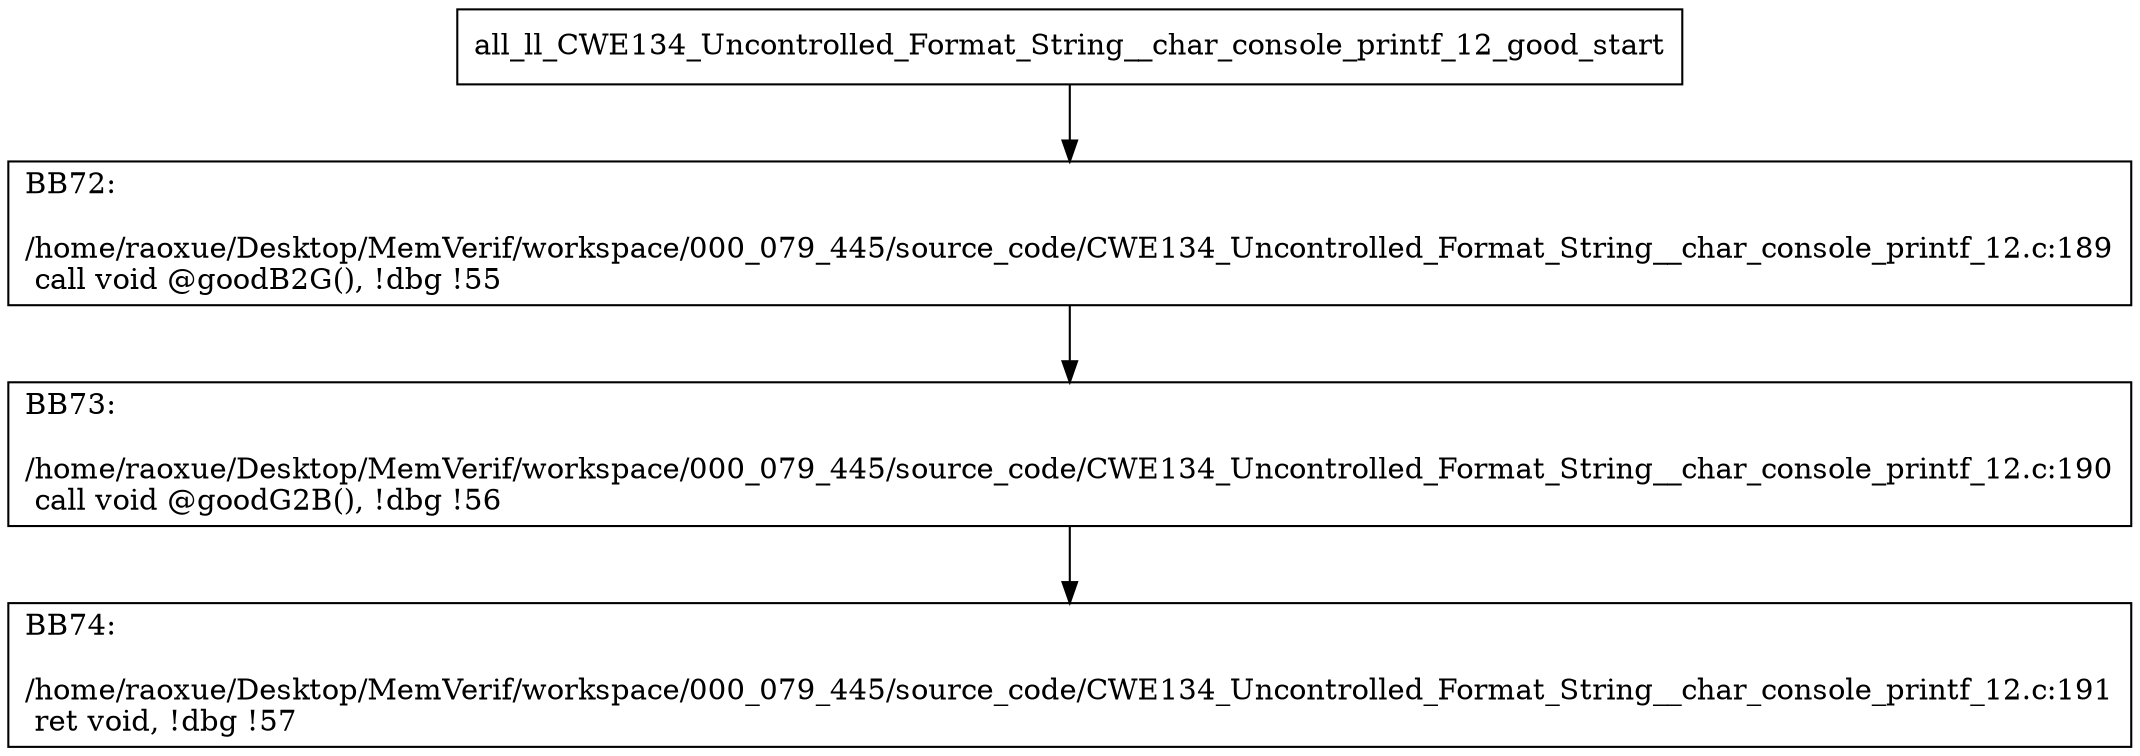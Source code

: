 digraph "CFG for'all_ll_CWE134_Uncontrolled_Format_String__char_console_printf_12_good' function" {
	BBall_ll_CWE134_Uncontrolled_Format_String__char_console_printf_12_good_start[shape=record,label="{all_ll_CWE134_Uncontrolled_Format_String__char_console_printf_12_good_start}"];
	BBall_ll_CWE134_Uncontrolled_Format_String__char_console_printf_12_good_start-> all_ll_CWE134_Uncontrolled_Format_String__char_console_printf_12_goodBB72;
	all_ll_CWE134_Uncontrolled_Format_String__char_console_printf_12_goodBB72 [shape=record, label="{BB72:\l\l/home/raoxue/Desktop/MemVerif/workspace/000_079_445/source_code/CWE134_Uncontrolled_Format_String__char_console_printf_12.c:189\l
  call void @goodB2G(), !dbg !55\l
}"];
	all_ll_CWE134_Uncontrolled_Format_String__char_console_printf_12_goodBB72-> all_ll_CWE134_Uncontrolled_Format_String__char_console_printf_12_goodBB73;
	all_ll_CWE134_Uncontrolled_Format_String__char_console_printf_12_goodBB73 [shape=record, label="{BB73:\l\l/home/raoxue/Desktop/MemVerif/workspace/000_079_445/source_code/CWE134_Uncontrolled_Format_String__char_console_printf_12.c:190\l
  call void @goodG2B(), !dbg !56\l
}"];
	all_ll_CWE134_Uncontrolled_Format_String__char_console_printf_12_goodBB73-> all_ll_CWE134_Uncontrolled_Format_String__char_console_printf_12_goodBB74;
	all_ll_CWE134_Uncontrolled_Format_String__char_console_printf_12_goodBB74 [shape=record, label="{BB74:\l\l/home/raoxue/Desktop/MemVerif/workspace/000_079_445/source_code/CWE134_Uncontrolled_Format_String__char_console_printf_12.c:191\l
  ret void, !dbg !57\l
}"];
}
